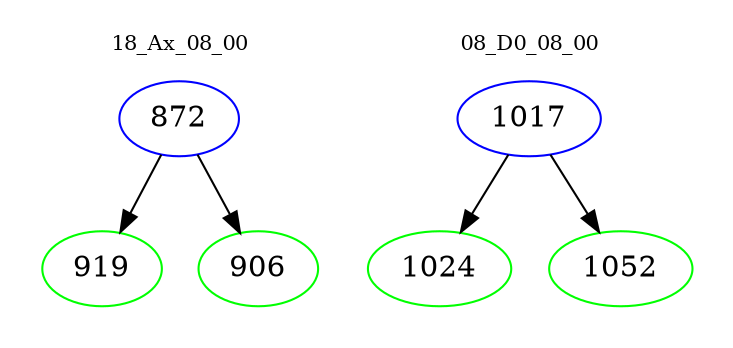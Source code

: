 digraph{
subgraph cluster_0 {
color = white
label = "18_Ax_08_00";
fontsize=10;
T0_872 [label="872", color="blue"]
T0_872 -> T0_919 [color="black"]
T0_919 [label="919", color="green"]
T0_872 -> T0_906 [color="black"]
T0_906 [label="906", color="green"]
}
subgraph cluster_1 {
color = white
label = "08_D0_08_00";
fontsize=10;
T1_1017 [label="1017", color="blue"]
T1_1017 -> T1_1024 [color="black"]
T1_1024 [label="1024", color="green"]
T1_1017 -> T1_1052 [color="black"]
T1_1052 [label="1052", color="green"]
}
}
